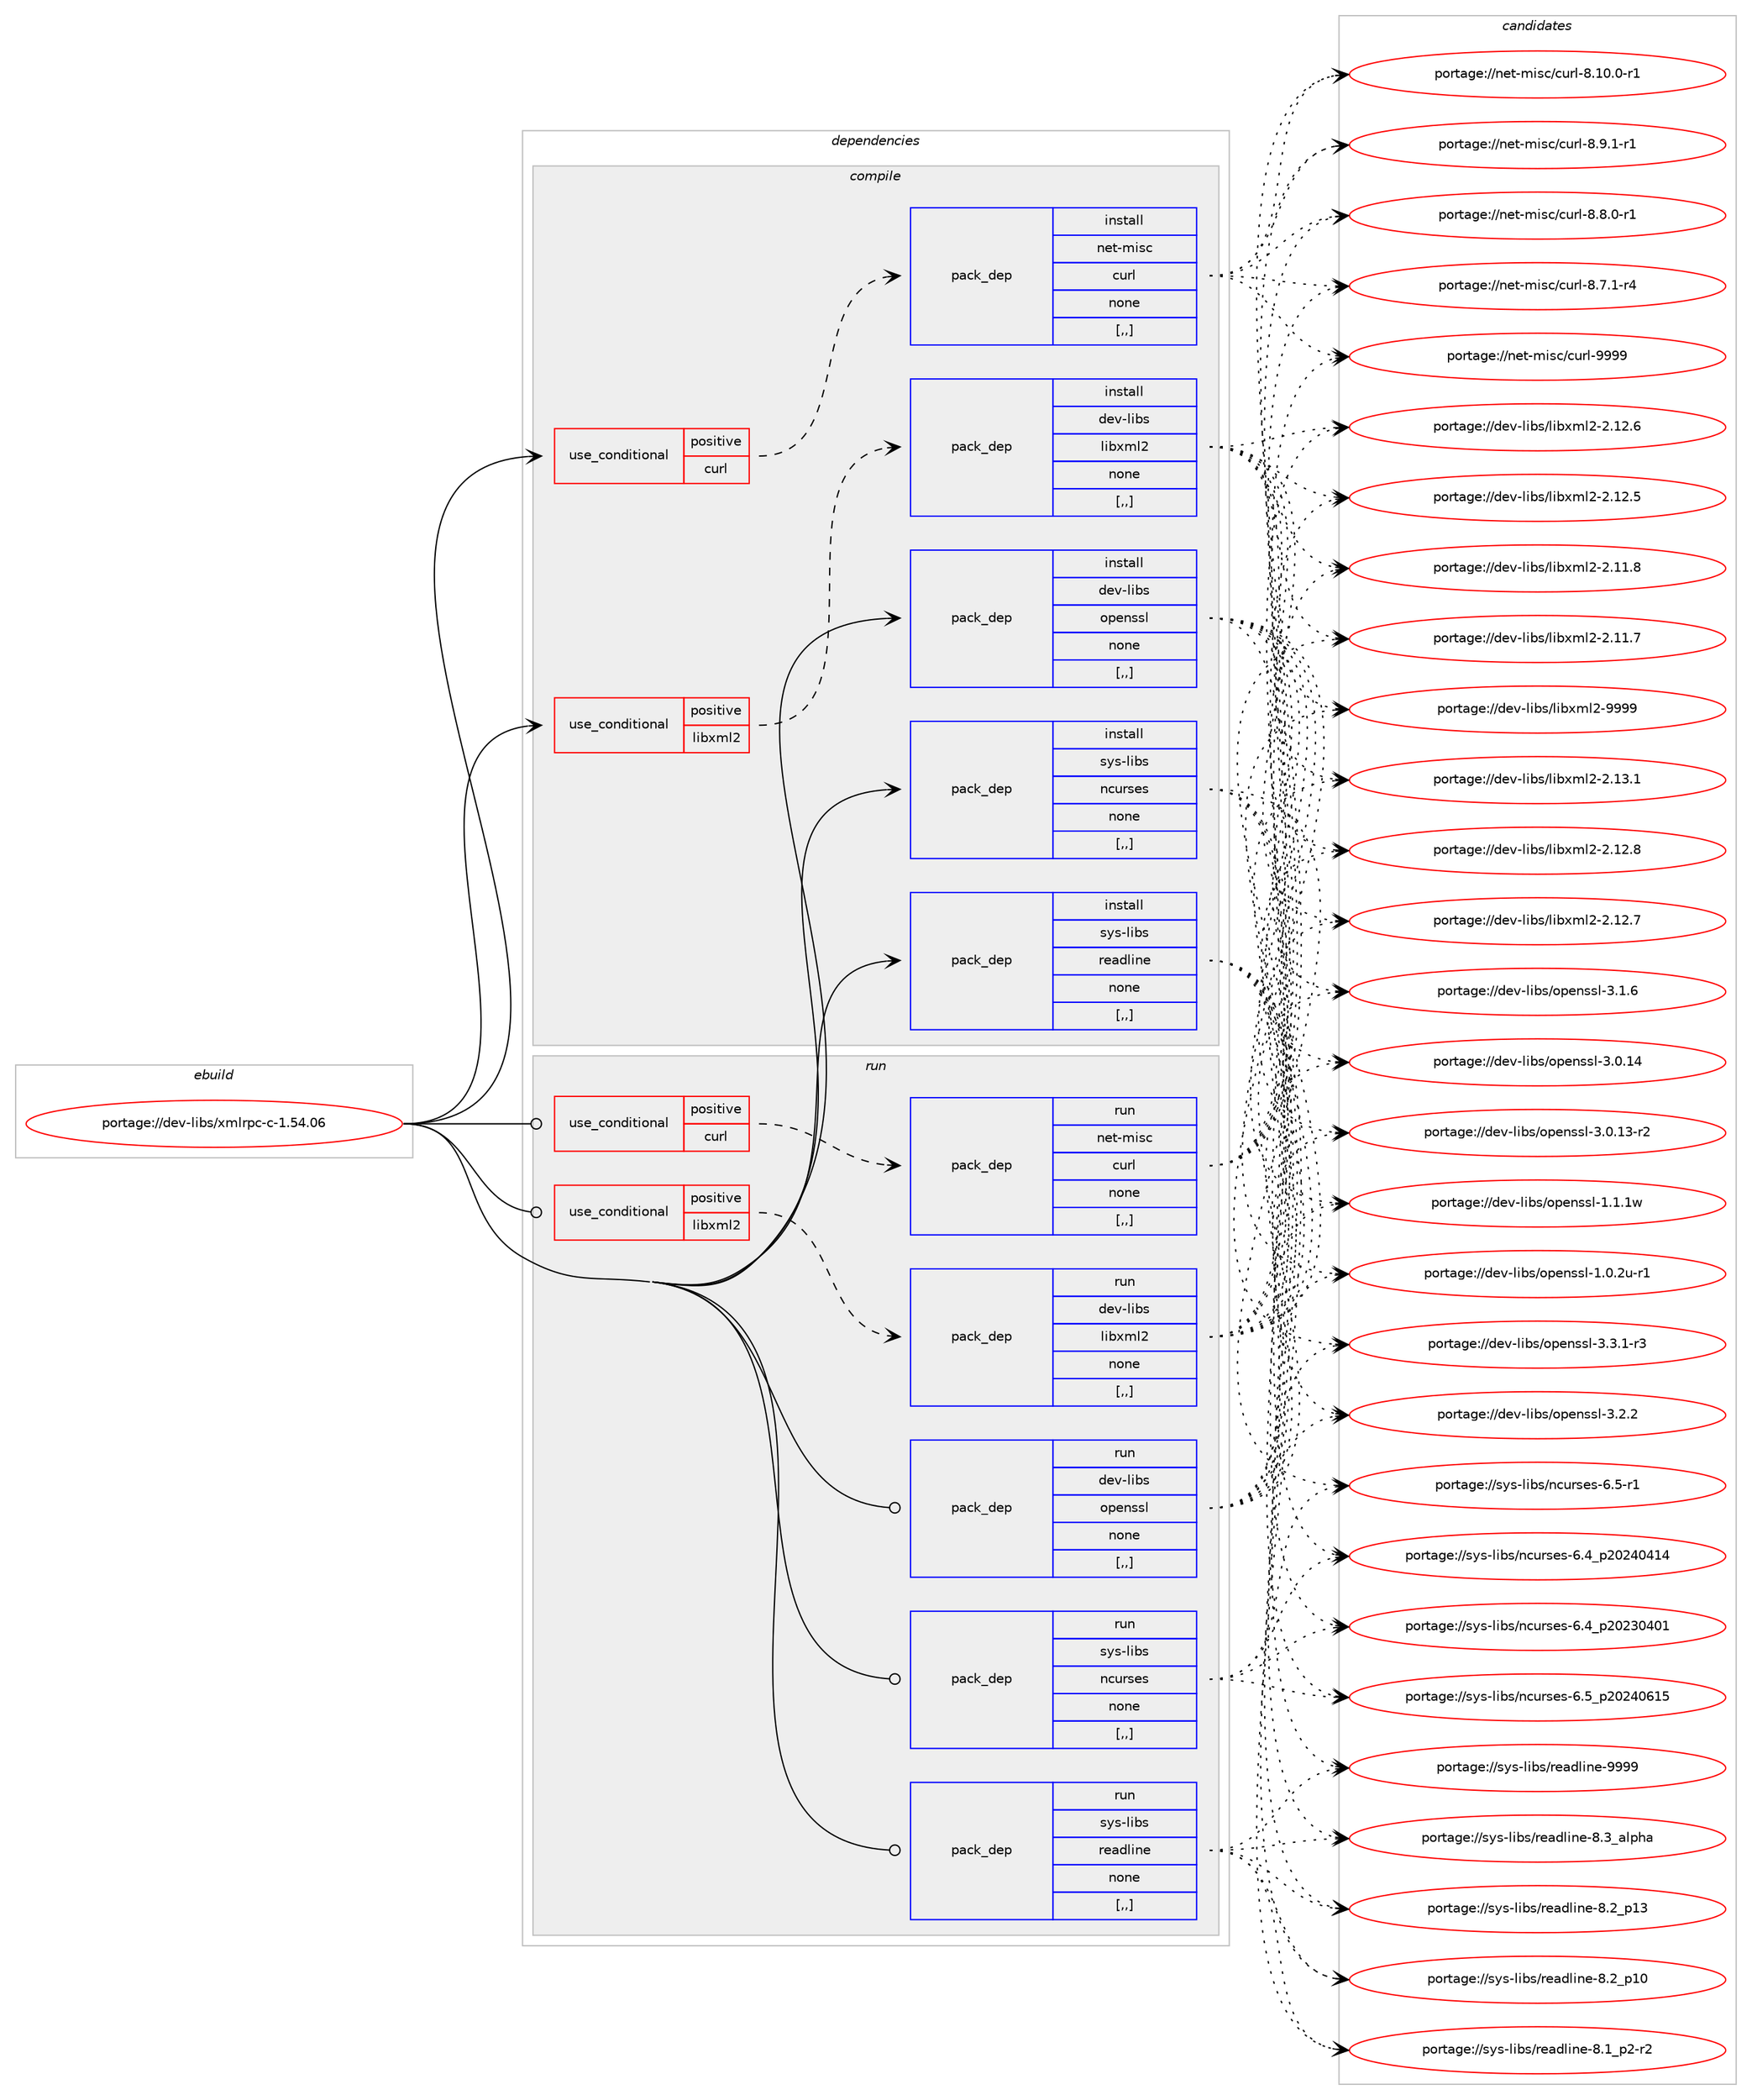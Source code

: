 digraph prolog {

# *************
# Graph options
# *************

newrank=true;
concentrate=true;
compound=true;
graph [rankdir=LR,fontname=Helvetica,fontsize=10,ranksep=1.5];#, ranksep=2.5, nodesep=0.2];
edge  [arrowhead=vee];
node  [fontname=Helvetica,fontsize=10];

# **********
# The ebuild
# **********

subgraph cluster_leftcol {
color=gray;
label=<<i>ebuild</i>>;
id [label="portage://dev-libs/xmlrpc-c-1.54.06", color=red, width=4, href="../dev-libs/xmlrpc-c-1.54.06.svg"];
}

# ****************
# The dependencies
# ****************

subgraph cluster_midcol {
color=gray;
label=<<i>dependencies</i>>;
subgraph cluster_compile {
fillcolor="#eeeeee";
style=filled;
label=<<i>compile</i>>;
subgraph cond158995 {
dependency610011 [label=<<TABLE BORDER="0" CELLBORDER="1" CELLSPACING="0" CELLPADDING="4"><TR><TD ROWSPAN="3" CELLPADDING="10">use_conditional</TD></TR><TR><TD>positive</TD></TR><TR><TD>curl</TD></TR></TABLE>>, shape=none, color=red];
subgraph pack446247 {
dependency610012 [label=<<TABLE BORDER="0" CELLBORDER="1" CELLSPACING="0" CELLPADDING="4" WIDTH="220"><TR><TD ROWSPAN="6" CELLPADDING="30">pack_dep</TD></TR><TR><TD WIDTH="110">install</TD></TR><TR><TD>net-misc</TD></TR><TR><TD>curl</TD></TR><TR><TD>none</TD></TR><TR><TD>[,,]</TD></TR></TABLE>>, shape=none, color=blue];
}
dependency610011:e -> dependency610012:w [weight=20,style="dashed",arrowhead="vee"];
}
id:e -> dependency610011:w [weight=20,style="solid",arrowhead="vee"];
subgraph cond158996 {
dependency610013 [label=<<TABLE BORDER="0" CELLBORDER="1" CELLSPACING="0" CELLPADDING="4"><TR><TD ROWSPAN="3" CELLPADDING="10">use_conditional</TD></TR><TR><TD>positive</TD></TR><TR><TD>libxml2</TD></TR></TABLE>>, shape=none, color=red];
subgraph pack446248 {
dependency610014 [label=<<TABLE BORDER="0" CELLBORDER="1" CELLSPACING="0" CELLPADDING="4" WIDTH="220"><TR><TD ROWSPAN="6" CELLPADDING="30">pack_dep</TD></TR><TR><TD WIDTH="110">install</TD></TR><TR><TD>dev-libs</TD></TR><TR><TD>libxml2</TD></TR><TR><TD>none</TD></TR><TR><TD>[,,]</TD></TR></TABLE>>, shape=none, color=blue];
}
dependency610013:e -> dependency610014:w [weight=20,style="dashed",arrowhead="vee"];
}
id:e -> dependency610013:w [weight=20,style="solid",arrowhead="vee"];
subgraph pack446249 {
dependency610015 [label=<<TABLE BORDER="0" CELLBORDER="1" CELLSPACING="0" CELLPADDING="4" WIDTH="220"><TR><TD ROWSPAN="6" CELLPADDING="30">pack_dep</TD></TR><TR><TD WIDTH="110">install</TD></TR><TR><TD>dev-libs</TD></TR><TR><TD>openssl</TD></TR><TR><TD>none</TD></TR><TR><TD>[,,]</TD></TR></TABLE>>, shape=none, color=blue];
}
id:e -> dependency610015:w [weight=20,style="solid",arrowhead="vee"];
subgraph pack446250 {
dependency610016 [label=<<TABLE BORDER="0" CELLBORDER="1" CELLSPACING="0" CELLPADDING="4" WIDTH="220"><TR><TD ROWSPAN="6" CELLPADDING="30">pack_dep</TD></TR><TR><TD WIDTH="110">install</TD></TR><TR><TD>sys-libs</TD></TR><TR><TD>ncurses</TD></TR><TR><TD>none</TD></TR><TR><TD>[,,]</TD></TR></TABLE>>, shape=none, color=blue];
}
id:e -> dependency610016:w [weight=20,style="solid",arrowhead="vee"];
subgraph pack446251 {
dependency610017 [label=<<TABLE BORDER="0" CELLBORDER="1" CELLSPACING="0" CELLPADDING="4" WIDTH="220"><TR><TD ROWSPAN="6" CELLPADDING="30">pack_dep</TD></TR><TR><TD WIDTH="110">install</TD></TR><TR><TD>sys-libs</TD></TR><TR><TD>readline</TD></TR><TR><TD>none</TD></TR><TR><TD>[,,]</TD></TR></TABLE>>, shape=none, color=blue];
}
id:e -> dependency610017:w [weight=20,style="solid",arrowhead="vee"];
}
subgraph cluster_compileandrun {
fillcolor="#eeeeee";
style=filled;
label=<<i>compile and run</i>>;
}
subgraph cluster_run {
fillcolor="#eeeeee";
style=filled;
label=<<i>run</i>>;
subgraph cond158997 {
dependency610018 [label=<<TABLE BORDER="0" CELLBORDER="1" CELLSPACING="0" CELLPADDING="4"><TR><TD ROWSPAN="3" CELLPADDING="10">use_conditional</TD></TR><TR><TD>positive</TD></TR><TR><TD>curl</TD></TR></TABLE>>, shape=none, color=red];
subgraph pack446252 {
dependency610019 [label=<<TABLE BORDER="0" CELLBORDER="1" CELLSPACING="0" CELLPADDING="4" WIDTH="220"><TR><TD ROWSPAN="6" CELLPADDING="30">pack_dep</TD></TR><TR><TD WIDTH="110">run</TD></TR><TR><TD>net-misc</TD></TR><TR><TD>curl</TD></TR><TR><TD>none</TD></TR><TR><TD>[,,]</TD></TR></TABLE>>, shape=none, color=blue];
}
dependency610018:e -> dependency610019:w [weight=20,style="dashed",arrowhead="vee"];
}
id:e -> dependency610018:w [weight=20,style="solid",arrowhead="odot"];
subgraph cond158998 {
dependency610020 [label=<<TABLE BORDER="0" CELLBORDER="1" CELLSPACING="0" CELLPADDING="4"><TR><TD ROWSPAN="3" CELLPADDING="10">use_conditional</TD></TR><TR><TD>positive</TD></TR><TR><TD>libxml2</TD></TR></TABLE>>, shape=none, color=red];
subgraph pack446253 {
dependency610021 [label=<<TABLE BORDER="0" CELLBORDER="1" CELLSPACING="0" CELLPADDING="4" WIDTH="220"><TR><TD ROWSPAN="6" CELLPADDING="30">pack_dep</TD></TR><TR><TD WIDTH="110">run</TD></TR><TR><TD>dev-libs</TD></TR><TR><TD>libxml2</TD></TR><TR><TD>none</TD></TR><TR><TD>[,,]</TD></TR></TABLE>>, shape=none, color=blue];
}
dependency610020:e -> dependency610021:w [weight=20,style="dashed",arrowhead="vee"];
}
id:e -> dependency610020:w [weight=20,style="solid",arrowhead="odot"];
subgraph pack446254 {
dependency610022 [label=<<TABLE BORDER="0" CELLBORDER="1" CELLSPACING="0" CELLPADDING="4" WIDTH="220"><TR><TD ROWSPAN="6" CELLPADDING="30">pack_dep</TD></TR><TR><TD WIDTH="110">run</TD></TR><TR><TD>dev-libs</TD></TR><TR><TD>openssl</TD></TR><TR><TD>none</TD></TR><TR><TD>[,,]</TD></TR></TABLE>>, shape=none, color=blue];
}
id:e -> dependency610022:w [weight=20,style="solid",arrowhead="odot"];
subgraph pack446255 {
dependency610023 [label=<<TABLE BORDER="0" CELLBORDER="1" CELLSPACING="0" CELLPADDING="4" WIDTH="220"><TR><TD ROWSPAN="6" CELLPADDING="30">pack_dep</TD></TR><TR><TD WIDTH="110">run</TD></TR><TR><TD>sys-libs</TD></TR><TR><TD>ncurses</TD></TR><TR><TD>none</TD></TR><TR><TD>[,,]</TD></TR></TABLE>>, shape=none, color=blue];
}
id:e -> dependency610023:w [weight=20,style="solid",arrowhead="odot"];
subgraph pack446256 {
dependency610024 [label=<<TABLE BORDER="0" CELLBORDER="1" CELLSPACING="0" CELLPADDING="4" WIDTH="220"><TR><TD ROWSPAN="6" CELLPADDING="30">pack_dep</TD></TR><TR><TD WIDTH="110">run</TD></TR><TR><TD>sys-libs</TD></TR><TR><TD>readline</TD></TR><TR><TD>none</TD></TR><TR><TD>[,,]</TD></TR></TABLE>>, shape=none, color=blue];
}
id:e -> dependency610024:w [weight=20,style="solid",arrowhead="odot"];
}
}

# **************
# The candidates
# **************

subgraph cluster_choices {
rank=same;
color=gray;
label=<<i>candidates</i>>;

subgraph choice446247 {
color=black;
nodesep=1;
choice110101116451091051159947991171141084557575757 [label="portage://net-misc/curl-9999", color=red, width=4,href="../net-misc/curl-9999.svg"];
choice11010111645109105115994799117114108455646494846484511449 [label="portage://net-misc/curl-8.10.0-r1", color=red, width=4,href="../net-misc/curl-8.10.0-r1.svg"];
choice110101116451091051159947991171141084556465746494511449 [label="portage://net-misc/curl-8.9.1-r1", color=red, width=4,href="../net-misc/curl-8.9.1-r1.svg"];
choice110101116451091051159947991171141084556465646484511449 [label="portage://net-misc/curl-8.8.0-r1", color=red, width=4,href="../net-misc/curl-8.8.0-r1.svg"];
choice110101116451091051159947991171141084556465546494511452 [label="portage://net-misc/curl-8.7.1-r4", color=red, width=4,href="../net-misc/curl-8.7.1-r4.svg"];
dependency610012:e -> choice110101116451091051159947991171141084557575757:w [style=dotted,weight="100"];
dependency610012:e -> choice11010111645109105115994799117114108455646494846484511449:w [style=dotted,weight="100"];
dependency610012:e -> choice110101116451091051159947991171141084556465746494511449:w [style=dotted,weight="100"];
dependency610012:e -> choice110101116451091051159947991171141084556465646484511449:w [style=dotted,weight="100"];
dependency610012:e -> choice110101116451091051159947991171141084556465546494511452:w [style=dotted,weight="100"];
}
subgraph choice446248 {
color=black;
nodesep=1;
choice10010111845108105981154710810598120109108504557575757 [label="portage://dev-libs/libxml2-9999", color=red, width=4,href="../dev-libs/libxml2-9999.svg"];
choice100101118451081059811547108105981201091085045504649514649 [label="portage://dev-libs/libxml2-2.13.1", color=red, width=4,href="../dev-libs/libxml2-2.13.1.svg"];
choice100101118451081059811547108105981201091085045504649504656 [label="portage://dev-libs/libxml2-2.12.8", color=red, width=4,href="../dev-libs/libxml2-2.12.8.svg"];
choice100101118451081059811547108105981201091085045504649504655 [label="portage://dev-libs/libxml2-2.12.7", color=red, width=4,href="../dev-libs/libxml2-2.12.7.svg"];
choice100101118451081059811547108105981201091085045504649504654 [label="portage://dev-libs/libxml2-2.12.6", color=red, width=4,href="../dev-libs/libxml2-2.12.6.svg"];
choice100101118451081059811547108105981201091085045504649504653 [label="portage://dev-libs/libxml2-2.12.5", color=red, width=4,href="../dev-libs/libxml2-2.12.5.svg"];
choice100101118451081059811547108105981201091085045504649494656 [label="portage://dev-libs/libxml2-2.11.8", color=red, width=4,href="../dev-libs/libxml2-2.11.8.svg"];
choice100101118451081059811547108105981201091085045504649494655 [label="portage://dev-libs/libxml2-2.11.7", color=red, width=4,href="../dev-libs/libxml2-2.11.7.svg"];
dependency610014:e -> choice10010111845108105981154710810598120109108504557575757:w [style=dotted,weight="100"];
dependency610014:e -> choice100101118451081059811547108105981201091085045504649514649:w [style=dotted,weight="100"];
dependency610014:e -> choice100101118451081059811547108105981201091085045504649504656:w [style=dotted,weight="100"];
dependency610014:e -> choice100101118451081059811547108105981201091085045504649504655:w [style=dotted,weight="100"];
dependency610014:e -> choice100101118451081059811547108105981201091085045504649504654:w [style=dotted,weight="100"];
dependency610014:e -> choice100101118451081059811547108105981201091085045504649504653:w [style=dotted,weight="100"];
dependency610014:e -> choice100101118451081059811547108105981201091085045504649494656:w [style=dotted,weight="100"];
dependency610014:e -> choice100101118451081059811547108105981201091085045504649494655:w [style=dotted,weight="100"];
}
subgraph choice446249 {
color=black;
nodesep=1;
choice1001011184510810598115471111121011101151151084551465146494511451 [label="portage://dev-libs/openssl-3.3.1-r3", color=red, width=4,href="../dev-libs/openssl-3.3.1-r3.svg"];
choice100101118451081059811547111112101110115115108455146504650 [label="portage://dev-libs/openssl-3.2.2", color=red, width=4,href="../dev-libs/openssl-3.2.2.svg"];
choice100101118451081059811547111112101110115115108455146494654 [label="portage://dev-libs/openssl-3.1.6", color=red, width=4,href="../dev-libs/openssl-3.1.6.svg"];
choice10010111845108105981154711111210111011511510845514648464952 [label="portage://dev-libs/openssl-3.0.14", color=red, width=4,href="../dev-libs/openssl-3.0.14.svg"];
choice100101118451081059811547111112101110115115108455146484649514511450 [label="portage://dev-libs/openssl-3.0.13-r2", color=red, width=4,href="../dev-libs/openssl-3.0.13-r2.svg"];
choice100101118451081059811547111112101110115115108454946494649119 [label="portage://dev-libs/openssl-1.1.1w", color=red, width=4,href="../dev-libs/openssl-1.1.1w.svg"];
choice1001011184510810598115471111121011101151151084549464846501174511449 [label="portage://dev-libs/openssl-1.0.2u-r1", color=red, width=4,href="../dev-libs/openssl-1.0.2u-r1.svg"];
dependency610015:e -> choice1001011184510810598115471111121011101151151084551465146494511451:w [style=dotted,weight="100"];
dependency610015:e -> choice100101118451081059811547111112101110115115108455146504650:w [style=dotted,weight="100"];
dependency610015:e -> choice100101118451081059811547111112101110115115108455146494654:w [style=dotted,weight="100"];
dependency610015:e -> choice10010111845108105981154711111210111011511510845514648464952:w [style=dotted,weight="100"];
dependency610015:e -> choice100101118451081059811547111112101110115115108455146484649514511450:w [style=dotted,weight="100"];
dependency610015:e -> choice100101118451081059811547111112101110115115108454946494649119:w [style=dotted,weight="100"];
dependency610015:e -> choice1001011184510810598115471111121011101151151084549464846501174511449:w [style=dotted,weight="100"];
}
subgraph choice446250 {
color=black;
nodesep=1;
choice1151211154510810598115471109911711411510111545544653951125048505248544953 [label="portage://sys-libs/ncurses-6.5_p20240615", color=red, width=4,href="../sys-libs/ncurses-6.5_p20240615.svg"];
choice11512111545108105981154711099117114115101115455446534511449 [label="portage://sys-libs/ncurses-6.5-r1", color=red, width=4,href="../sys-libs/ncurses-6.5-r1.svg"];
choice1151211154510810598115471109911711411510111545544652951125048505248524952 [label="portage://sys-libs/ncurses-6.4_p20240414", color=red, width=4,href="../sys-libs/ncurses-6.4_p20240414.svg"];
choice1151211154510810598115471109911711411510111545544652951125048505148524849 [label="portage://sys-libs/ncurses-6.4_p20230401", color=red, width=4,href="../sys-libs/ncurses-6.4_p20230401.svg"];
dependency610016:e -> choice1151211154510810598115471109911711411510111545544653951125048505248544953:w [style=dotted,weight="100"];
dependency610016:e -> choice11512111545108105981154711099117114115101115455446534511449:w [style=dotted,weight="100"];
dependency610016:e -> choice1151211154510810598115471109911711411510111545544652951125048505248524952:w [style=dotted,weight="100"];
dependency610016:e -> choice1151211154510810598115471109911711411510111545544652951125048505148524849:w [style=dotted,weight="100"];
}
subgraph choice446251 {
color=black;
nodesep=1;
choice115121115451081059811547114101971001081051101014557575757 [label="portage://sys-libs/readline-9999", color=red, width=4,href="../sys-libs/readline-9999.svg"];
choice1151211154510810598115471141019710010810511010145564651959710811210497 [label="portage://sys-libs/readline-8.3_alpha", color=red, width=4,href="../sys-libs/readline-8.3_alpha.svg"];
choice1151211154510810598115471141019710010810511010145564650951124951 [label="portage://sys-libs/readline-8.2_p13", color=red, width=4,href="../sys-libs/readline-8.2_p13.svg"];
choice1151211154510810598115471141019710010810511010145564650951124948 [label="portage://sys-libs/readline-8.2_p10", color=red, width=4,href="../sys-libs/readline-8.2_p10.svg"];
choice115121115451081059811547114101971001081051101014556464995112504511450 [label="portage://sys-libs/readline-8.1_p2-r2", color=red, width=4,href="../sys-libs/readline-8.1_p2-r2.svg"];
dependency610017:e -> choice115121115451081059811547114101971001081051101014557575757:w [style=dotted,weight="100"];
dependency610017:e -> choice1151211154510810598115471141019710010810511010145564651959710811210497:w [style=dotted,weight="100"];
dependency610017:e -> choice1151211154510810598115471141019710010810511010145564650951124951:w [style=dotted,weight="100"];
dependency610017:e -> choice1151211154510810598115471141019710010810511010145564650951124948:w [style=dotted,weight="100"];
dependency610017:e -> choice115121115451081059811547114101971001081051101014556464995112504511450:w [style=dotted,weight="100"];
}
subgraph choice446252 {
color=black;
nodesep=1;
choice110101116451091051159947991171141084557575757 [label="portage://net-misc/curl-9999", color=red, width=4,href="../net-misc/curl-9999.svg"];
choice11010111645109105115994799117114108455646494846484511449 [label="portage://net-misc/curl-8.10.0-r1", color=red, width=4,href="../net-misc/curl-8.10.0-r1.svg"];
choice110101116451091051159947991171141084556465746494511449 [label="portage://net-misc/curl-8.9.1-r1", color=red, width=4,href="../net-misc/curl-8.9.1-r1.svg"];
choice110101116451091051159947991171141084556465646484511449 [label="portage://net-misc/curl-8.8.0-r1", color=red, width=4,href="../net-misc/curl-8.8.0-r1.svg"];
choice110101116451091051159947991171141084556465546494511452 [label="portage://net-misc/curl-8.7.1-r4", color=red, width=4,href="../net-misc/curl-8.7.1-r4.svg"];
dependency610019:e -> choice110101116451091051159947991171141084557575757:w [style=dotted,weight="100"];
dependency610019:e -> choice11010111645109105115994799117114108455646494846484511449:w [style=dotted,weight="100"];
dependency610019:e -> choice110101116451091051159947991171141084556465746494511449:w [style=dotted,weight="100"];
dependency610019:e -> choice110101116451091051159947991171141084556465646484511449:w [style=dotted,weight="100"];
dependency610019:e -> choice110101116451091051159947991171141084556465546494511452:w [style=dotted,weight="100"];
}
subgraph choice446253 {
color=black;
nodesep=1;
choice10010111845108105981154710810598120109108504557575757 [label="portage://dev-libs/libxml2-9999", color=red, width=4,href="../dev-libs/libxml2-9999.svg"];
choice100101118451081059811547108105981201091085045504649514649 [label="portage://dev-libs/libxml2-2.13.1", color=red, width=4,href="../dev-libs/libxml2-2.13.1.svg"];
choice100101118451081059811547108105981201091085045504649504656 [label="portage://dev-libs/libxml2-2.12.8", color=red, width=4,href="../dev-libs/libxml2-2.12.8.svg"];
choice100101118451081059811547108105981201091085045504649504655 [label="portage://dev-libs/libxml2-2.12.7", color=red, width=4,href="../dev-libs/libxml2-2.12.7.svg"];
choice100101118451081059811547108105981201091085045504649504654 [label="portage://dev-libs/libxml2-2.12.6", color=red, width=4,href="../dev-libs/libxml2-2.12.6.svg"];
choice100101118451081059811547108105981201091085045504649504653 [label="portage://dev-libs/libxml2-2.12.5", color=red, width=4,href="../dev-libs/libxml2-2.12.5.svg"];
choice100101118451081059811547108105981201091085045504649494656 [label="portage://dev-libs/libxml2-2.11.8", color=red, width=4,href="../dev-libs/libxml2-2.11.8.svg"];
choice100101118451081059811547108105981201091085045504649494655 [label="portage://dev-libs/libxml2-2.11.7", color=red, width=4,href="../dev-libs/libxml2-2.11.7.svg"];
dependency610021:e -> choice10010111845108105981154710810598120109108504557575757:w [style=dotted,weight="100"];
dependency610021:e -> choice100101118451081059811547108105981201091085045504649514649:w [style=dotted,weight="100"];
dependency610021:e -> choice100101118451081059811547108105981201091085045504649504656:w [style=dotted,weight="100"];
dependency610021:e -> choice100101118451081059811547108105981201091085045504649504655:w [style=dotted,weight="100"];
dependency610021:e -> choice100101118451081059811547108105981201091085045504649504654:w [style=dotted,weight="100"];
dependency610021:e -> choice100101118451081059811547108105981201091085045504649504653:w [style=dotted,weight="100"];
dependency610021:e -> choice100101118451081059811547108105981201091085045504649494656:w [style=dotted,weight="100"];
dependency610021:e -> choice100101118451081059811547108105981201091085045504649494655:w [style=dotted,weight="100"];
}
subgraph choice446254 {
color=black;
nodesep=1;
choice1001011184510810598115471111121011101151151084551465146494511451 [label="portage://dev-libs/openssl-3.3.1-r3", color=red, width=4,href="../dev-libs/openssl-3.3.1-r3.svg"];
choice100101118451081059811547111112101110115115108455146504650 [label="portage://dev-libs/openssl-3.2.2", color=red, width=4,href="../dev-libs/openssl-3.2.2.svg"];
choice100101118451081059811547111112101110115115108455146494654 [label="portage://dev-libs/openssl-3.1.6", color=red, width=4,href="../dev-libs/openssl-3.1.6.svg"];
choice10010111845108105981154711111210111011511510845514648464952 [label="portage://dev-libs/openssl-3.0.14", color=red, width=4,href="../dev-libs/openssl-3.0.14.svg"];
choice100101118451081059811547111112101110115115108455146484649514511450 [label="portage://dev-libs/openssl-3.0.13-r2", color=red, width=4,href="../dev-libs/openssl-3.0.13-r2.svg"];
choice100101118451081059811547111112101110115115108454946494649119 [label="portage://dev-libs/openssl-1.1.1w", color=red, width=4,href="../dev-libs/openssl-1.1.1w.svg"];
choice1001011184510810598115471111121011101151151084549464846501174511449 [label="portage://dev-libs/openssl-1.0.2u-r1", color=red, width=4,href="../dev-libs/openssl-1.0.2u-r1.svg"];
dependency610022:e -> choice1001011184510810598115471111121011101151151084551465146494511451:w [style=dotted,weight="100"];
dependency610022:e -> choice100101118451081059811547111112101110115115108455146504650:w [style=dotted,weight="100"];
dependency610022:e -> choice100101118451081059811547111112101110115115108455146494654:w [style=dotted,weight="100"];
dependency610022:e -> choice10010111845108105981154711111210111011511510845514648464952:w [style=dotted,weight="100"];
dependency610022:e -> choice100101118451081059811547111112101110115115108455146484649514511450:w [style=dotted,weight="100"];
dependency610022:e -> choice100101118451081059811547111112101110115115108454946494649119:w [style=dotted,weight="100"];
dependency610022:e -> choice1001011184510810598115471111121011101151151084549464846501174511449:w [style=dotted,weight="100"];
}
subgraph choice446255 {
color=black;
nodesep=1;
choice1151211154510810598115471109911711411510111545544653951125048505248544953 [label="portage://sys-libs/ncurses-6.5_p20240615", color=red, width=4,href="../sys-libs/ncurses-6.5_p20240615.svg"];
choice11512111545108105981154711099117114115101115455446534511449 [label="portage://sys-libs/ncurses-6.5-r1", color=red, width=4,href="../sys-libs/ncurses-6.5-r1.svg"];
choice1151211154510810598115471109911711411510111545544652951125048505248524952 [label="portage://sys-libs/ncurses-6.4_p20240414", color=red, width=4,href="../sys-libs/ncurses-6.4_p20240414.svg"];
choice1151211154510810598115471109911711411510111545544652951125048505148524849 [label="portage://sys-libs/ncurses-6.4_p20230401", color=red, width=4,href="../sys-libs/ncurses-6.4_p20230401.svg"];
dependency610023:e -> choice1151211154510810598115471109911711411510111545544653951125048505248544953:w [style=dotted,weight="100"];
dependency610023:e -> choice11512111545108105981154711099117114115101115455446534511449:w [style=dotted,weight="100"];
dependency610023:e -> choice1151211154510810598115471109911711411510111545544652951125048505248524952:w [style=dotted,weight="100"];
dependency610023:e -> choice1151211154510810598115471109911711411510111545544652951125048505148524849:w [style=dotted,weight="100"];
}
subgraph choice446256 {
color=black;
nodesep=1;
choice115121115451081059811547114101971001081051101014557575757 [label="portage://sys-libs/readline-9999", color=red, width=4,href="../sys-libs/readline-9999.svg"];
choice1151211154510810598115471141019710010810511010145564651959710811210497 [label="portage://sys-libs/readline-8.3_alpha", color=red, width=4,href="../sys-libs/readline-8.3_alpha.svg"];
choice1151211154510810598115471141019710010810511010145564650951124951 [label="portage://sys-libs/readline-8.2_p13", color=red, width=4,href="../sys-libs/readline-8.2_p13.svg"];
choice1151211154510810598115471141019710010810511010145564650951124948 [label="portage://sys-libs/readline-8.2_p10", color=red, width=4,href="../sys-libs/readline-8.2_p10.svg"];
choice115121115451081059811547114101971001081051101014556464995112504511450 [label="portage://sys-libs/readline-8.1_p2-r2", color=red, width=4,href="../sys-libs/readline-8.1_p2-r2.svg"];
dependency610024:e -> choice115121115451081059811547114101971001081051101014557575757:w [style=dotted,weight="100"];
dependency610024:e -> choice1151211154510810598115471141019710010810511010145564651959710811210497:w [style=dotted,weight="100"];
dependency610024:e -> choice1151211154510810598115471141019710010810511010145564650951124951:w [style=dotted,weight="100"];
dependency610024:e -> choice1151211154510810598115471141019710010810511010145564650951124948:w [style=dotted,weight="100"];
dependency610024:e -> choice115121115451081059811547114101971001081051101014556464995112504511450:w [style=dotted,weight="100"];
}
}

}
